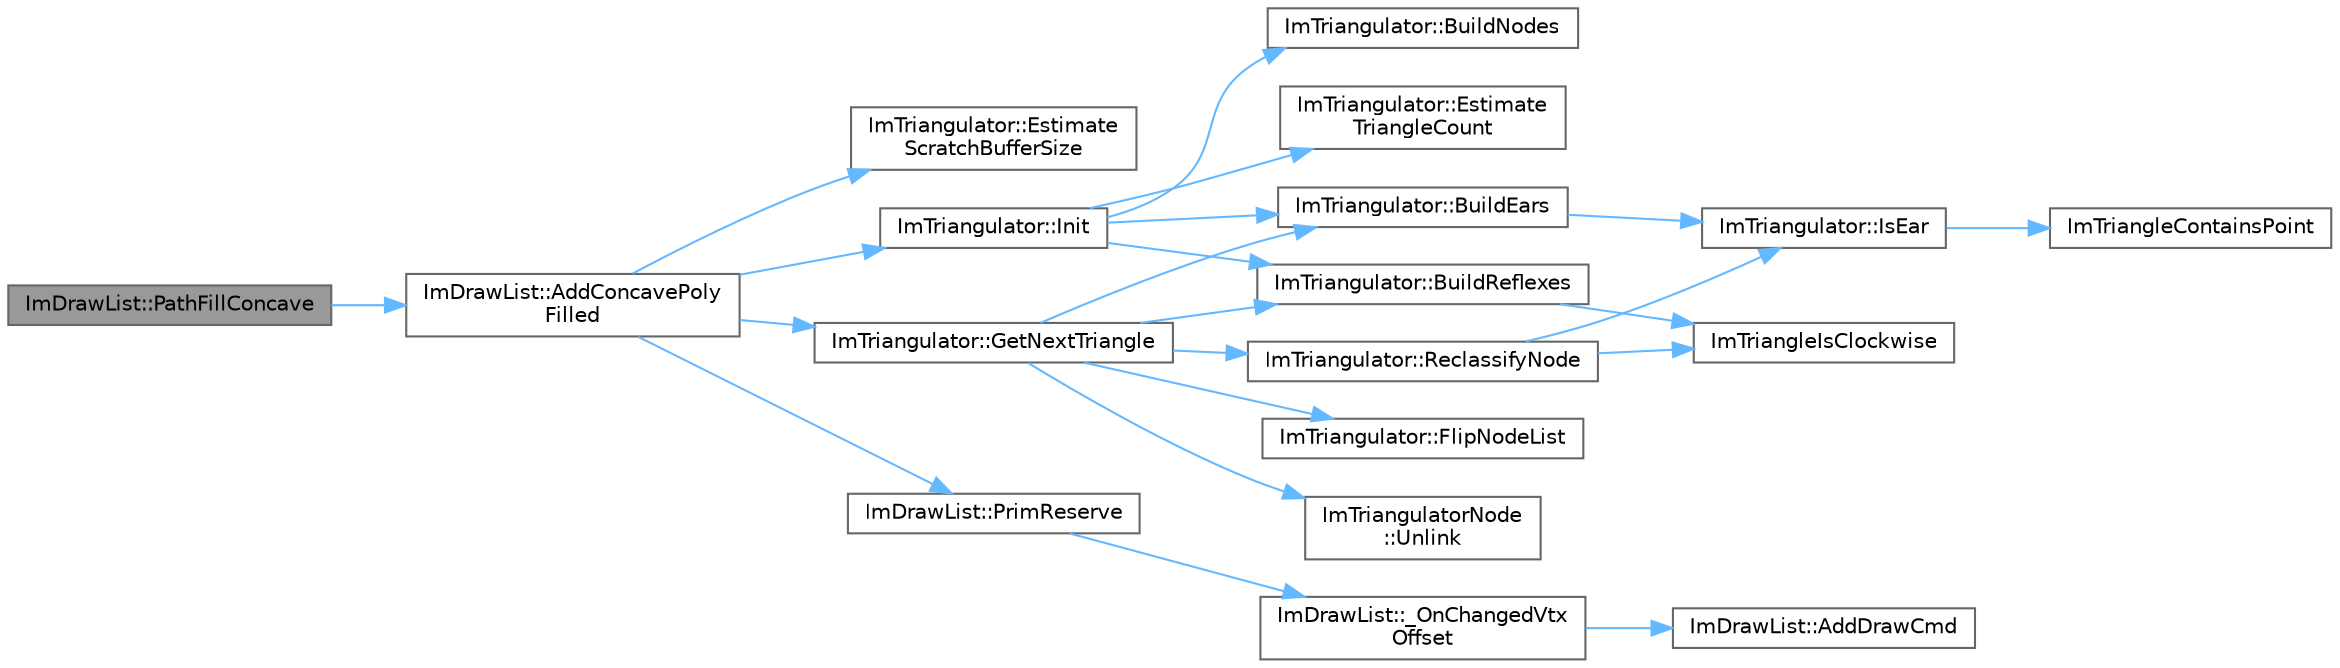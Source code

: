 digraph "ImDrawList::PathFillConcave"
{
 // LATEX_PDF_SIZE
  bgcolor="transparent";
  edge [fontname=Helvetica,fontsize=10,labelfontname=Helvetica,labelfontsize=10];
  node [fontname=Helvetica,fontsize=10,shape=box,height=0.2,width=0.4];
  rankdir="LR";
  Node1 [id="Node000001",label="ImDrawList::PathFillConcave",height=0.2,width=0.4,color="gray40", fillcolor="grey60", style="filled", fontcolor="black",tooltip=" "];
  Node1 -> Node2 [id="edge1_Node000001_Node000002",color="steelblue1",style="solid",tooltip=" "];
  Node2 [id="Node000002",label="ImDrawList::AddConcavePoly\lFilled",height=0.2,width=0.4,color="grey40", fillcolor="white", style="filled",URL="$struct_im_draw_list.html#ab8234d7fe8665c9ad5aa873824a5fad9",tooltip=" "];
  Node2 -> Node3 [id="edge2_Node000002_Node000003",color="steelblue1",style="solid",tooltip=" "];
  Node3 [id="Node000003",label="ImTriangulator::Estimate\lScratchBufferSize",height=0.2,width=0.4,color="grey40", fillcolor="white", style="filled",URL="$struct_im_triangulator.html#a5416f991bdc975e672f78f7ce09075e7",tooltip=" "];
  Node2 -> Node4 [id="edge3_Node000002_Node000004",color="steelblue1",style="solid",tooltip=" "];
  Node4 [id="Node000004",label="ImTriangulator::GetNextTriangle",height=0.2,width=0.4,color="grey40", fillcolor="white", style="filled",URL="$struct_im_triangulator.html#adf26cdf6f488de52f187d383cfbe87ec",tooltip=" "];
  Node4 -> Node5 [id="edge4_Node000004_Node000005",color="steelblue1",style="solid",tooltip=" "];
  Node5 [id="Node000005",label="ImTriangulator::BuildEars",height=0.2,width=0.4,color="grey40", fillcolor="white", style="filled",URL="$struct_im_triangulator.html#a4018182289f66a6a993688a979146903",tooltip=" "];
  Node5 -> Node6 [id="edge5_Node000005_Node000006",color="steelblue1",style="solid",tooltip=" "];
  Node6 [id="Node000006",label="ImTriangulator::IsEar",height=0.2,width=0.4,color="grey40", fillcolor="white", style="filled",URL="$struct_im_triangulator.html#a2fae6ba9afe9322843a93c7511985fc8",tooltip=" "];
  Node6 -> Node7 [id="edge6_Node000006_Node000007",color="steelblue1",style="solid",tooltip=" "];
  Node7 [id="Node000007",label="ImTriangleContainsPoint",height=0.2,width=0.4,color="grey40", fillcolor="white", style="filled",URL="$imgui_8cpp.html#aa53a4a0b963d2d35b8e58442247e1239",tooltip=" "];
  Node4 -> Node8 [id="edge7_Node000004_Node000008",color="steelblue1",style="solid",tooltip=" "];
  Node8 [id="Node000008",label="ImTriangulator::BuildReflexes",height=0.2,width=0.4,color="grey40", fillcolor="white", style="filled",URL="$struct_im_triangulator.html#a9acf0c6964688f3e99e90ebf2360bb92",tooltip=" "];
  Node8 -> Node9 [id="edge8_Node000008_Node000009",color="steelblue1",style="solid",tooltip=" "];
  Node9 [id="Node000009",label="ImTriangleIsClockwise",height=0.2,width=0.4,color="grey40", fillcolor="white", style="filled",URL="$imgui__internal_8h.html#ae4a4b8c7970b82c6a3a1a93ed9752de5",tooltip=" "];
  Node4 -> Node10 [id="edge9_Node000004_Node000010",color="steelblue1",style="solid",tooltip=" "];
  Node10 [id="Node000010",label="ImTriangulator::FlipNodeList",height=0.2,width=0.4,color="grey40", fillcolor="white", style="filled",URL="$struct_im_triangulator.html#a6ebecaeed8a6b7b972466b0f46605b1e",tooltip=" "];
  Node4 -> Node11 [id="edge10_Node000004_Node000011",color="steelblue1",style="solid",tooltip=" "];
  Node11 [id="Node000011",label="ImTriangulator::ReclassifyNode",height=0.2,width=0.4,color="grey40", fillcolor="white", style="filled",URL="$struct_im_triangulator.html#a4acbba844b5b7241d1efbb61fefb895a",tooltip=" "];
  Node11 -> Node9 [id="edge11_Node000011_Node000009",color="steelblue1",style="solid",tooltip=" "];
  Node11 -> Node6 [id="edge12_Node000011_Node000006",color="steelblue1",style="solid",tooltip=" "];
  Node4 -> Node12 [id="edge13_Node000004_Node000012",color="steelblue1",style="solid",tooltip=" "];
  Node12 [id="Node000012",label="ImTriangulatorNode\l::Unlink",height=0.2,width=0.4,color="grey40", fillcolor="white", style="filled",URL="$struct_im_triangulator_node.html#aa41868655d868a7afb6ae38f20841ee6",tooltip=" "];
  Node2 -> Node13 [id="edge14_Node000002_Node000013",color="steelblue1",style="solid",tooltip=" "];
  Node13 [id="Node000013",label="ImTriangulator::Init",height=0.2,width=0.4,color="grey40", fillcolor="white", style="filled",URL="$struct_im_triangulator.html#ad04a4a686a69d19bc246aa81209599bf",tooltip=" "];
  Node13 -> Node5 [id="edge15_Node000013_Node000005",color="steelblue1",style="solid",tooltip=" "];
  Node13 -> Node14 [id="edge16_Node000013_Node000014",color="steelblue1",style="solid",tooltip=" "];
  Node14 [id="Node000014",label="ImTriangulator::BuildNodes",height=0.2,width=0.4,color="grey40", fillcolor="white", style="filled",URL="$struct_im_triangulator.html#a37073b879c2a1a264495d49435d1ae11",tooltip=" "];
  Node13 -> Node8 [id="edge17_Node000013_Node000008",color="steelblue1",style="solid",tooltip=" "];
  Node13 -> Node15 [id="edge18_Node000013_Node000015",color="steelblue1",style="solid",tooltip=" "];
  Node15 [id="Node000015",label="ImTriangulator::Estimate\lTriangleCount",height=0.2,width=0.4,color="grey40", fillcolor="white", style="filled",URL="$struct_im_triangulator.html#a312243c00365f0af2b1488daeaea8bdb",tooltip=" "];
  Node2 -> Node16 [id="edge19_Node000002_Node000016",color="steelblue1",style="solid",tooltip=" "];
  Node16 [id="Node000016",label="ImDrawList::PrimReserve",height=0.2,width=0.4,color="grey40", fillcolor="white", style="filled",URL="$struct_im_draw_list.html#a879aa38dbfb0344e3e023d65c002c7d7",tooltip=" "];
  Node16 -> Node17 [id="edge20_Node000016_Node000017",color="steelblue1",style="solid",tooltip=" "];
  Node17 [id="Node000017",label="ImDrawList::_OnChangedVtx\lOffset",height=0.2,width=0.4,color="grey40", fillcolor="white", style="filled",URL="$struct_im_draw_list.html#a7f2e315f147acd8b555d86d1557659cc",tooltip=" "];
  Node17 -> Node18 [id="edge21_Node000017_Node000018",color="steelblue1",style="solid",tooltip=" "];
  Node18 [id="Node000018",label="ImDrawList::AddDrawCmd",height=0.2,width=0.4,color="grey40", fillcolor="white", style="filled",URL="$struct_im_draw_list.html#a846714bb0321c6f1f908767abc8559e6",tooltip=" "];
}
